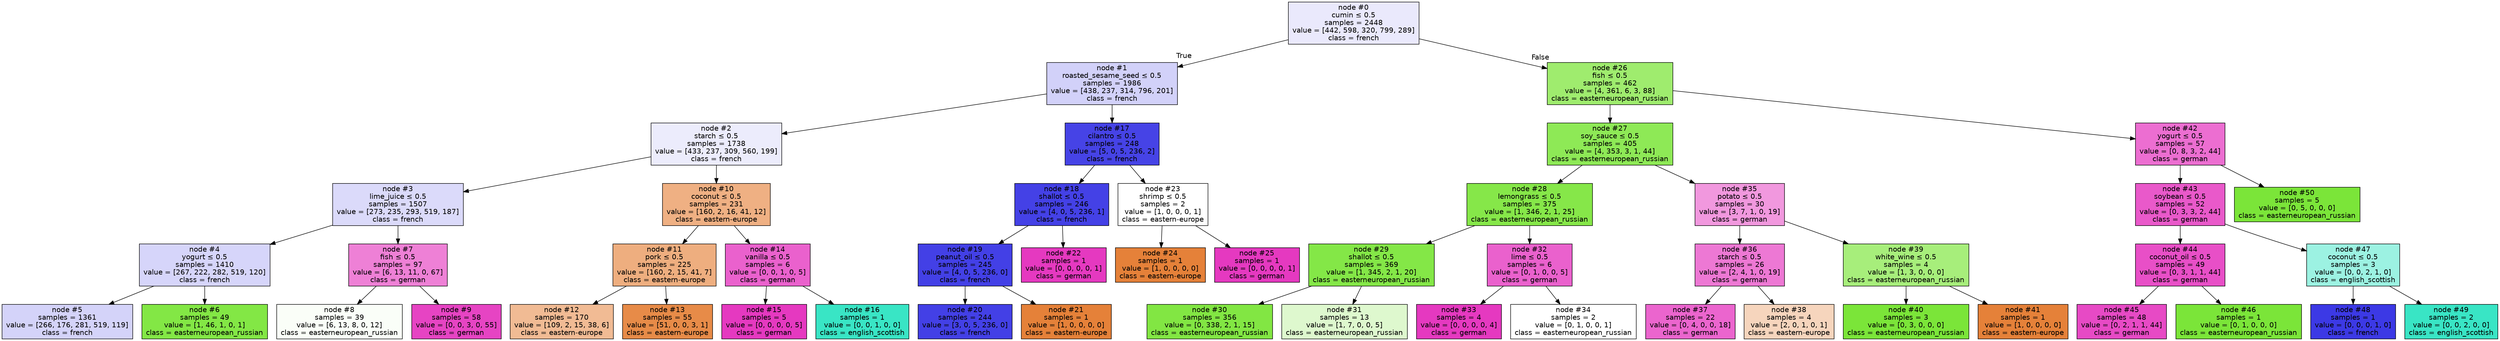 digraph Tree {
node [shape=box, style="filled", color="black", fontname="helvetica"] ;
edge [fontname="helvetica"] ;
0 [label=<node &#35;0<br/>cumin &le; 0.5<br/>samples = 2448<br/>value = [442, 598, 320, 799, 289]<br/>class = french>, fillcolor="#eae9fc"] ;
1 [label=<node &#35;1<br/>roasted_sesame_seed &le; 0.5<br/>samples = 1986<br/>value = [438, 237, 314, 796, 201]<br/>class = french>, fillcolor="#d2d1f9"] ;
0 -> 1 [labeldistance=2.5, labelangle=45, headlabel="True"] ;
2 [label=<node &#35;2<br/>starch &le; 0.5<br/>samples = 1738<br/>value = [433, 237, 309, 560, 199]<br/>class = french>, fillcolor="#ececfc"] ;
1 -> 2 ;
3 [label=<node &#35;3<br/>lime_juice &le; 0.5<br/>samples = 1507<br/>value = [273, 235, 293, 519, 187]<br/>class = french>, fillcolor="#dbdafa"] ;
2 -> 3 ;
4 [label=<node &#35;4<br/>yogurt &le; 0.5<br/>samples = 1410<br/>value = [267, 222, 282, 519, 120]<br/>class = french>, fillcolor="#d6d5fa"] ;
3 -> 4 ;
5 [label=<node &#35;5<br/>samples = 1361<br/>value = [266, 176, 281, 519, 119]<br/>class = french>, fillcolor="#d4d3f9"] ;
4 -> 5 ;
6 [label=<node &#35;6<br/>samples = 49<br/>value = [1, 46, 1, 0, 1]<br/>class = easterneuropean_russian>, fillcolor="#83e745"] ;
4 -> 6 ;
7 [label=<node &#35;7<br/>fish &le; 0.5<br/>samples = 97<br/>value = [6, 13, 11, 0, 67]<br/>class = german>, fillcolor="#ee80d6"] ;
3 -> 7 ;
8 [label=<node &#35;8<br/>samples = 39<br/>value = [6, 13, 8, 0, 12]<br/>class = easterneuropean_russian>, fillcolor="#fafef8"] ;
7 -> 8 ;
9 [label=<node &#35;9<br/>samples = 58<br/>value = [0, 0, 3, 0, 55]<br/>class = german>, fillcolor="#e644c3"] ;
7 -> 9 ;
10 [label=<node &#35;10<br/>coconut &le; 0.5<br/>samples = 231<br/>value = [160, 2, 16, 41, 12]<br/>class = eastern-europe>, fillcolor="#efb083"] ;
2 -> 10 ;
11 [label=<node &#35;11<br/>pork &le; 0.5<br/>samples = 225<br/>value = [160, 2, 15, 41, 7]<br/>class = eastern-europe>, fillcolor="#eeae7f"] ;
10 -> 11 ;
12 [label=<node &#35;12<br/>samples = 170<br/>value = [109, 2, 15, 38, 6]<br/>class = eastern-europe>, fillcolor="#f1bb94"] ;
11 -> 12 ;
13 [label=<node &#35;13<br/>samples = 55<br/>value = [51, 0, 0, 3, 1]<br/>class = eastern-europe>, fillcolor="#e78b48"] ;
11 -> 13 ;
14 [label=<node &#35;14<br/>vanilla &le; 0.5<br/>samples = 6<br/>value = [0, 0, 1, 0, 5]<br/>class = german>, fillcolor="#ea61cd"] ;
10 -> 14 ;
15 [label=<node &#35;15<br/>samples = 5<br/>value = [0, 0, 0, 0, 5]<br/>class = german>, fillcolor="#e539c0"] ;
14 -> 15 ;
16 [label=<node &#35;16<br/>samples = 1<br/>value = [0, 0, 1, 0, 0]<br/>class = english_scottish>, fillcolor="#39e5c5"] ;
14 -> 16 ;
17 [label=<node &#35;17<br/>cilantro &le; 0.5<br/>samples = 248<br/>value = [5, 0, 5, 236, 2]<br/>class = french>, fillcolor="#4643e6"] ;
1 -> 17 ;
18 [label=<node &#35;18<br/>shallot &le; 0.5<br/>samples = 246<br/>value = [4, 0, 5, 236, 1]<br/>class = french>, fillcolor="#4441e6"] ;
17 -> 18 ;
19 [label=<node &#35;19<br/>peanut_oil &le; 0.5<br/>samples = 245<br/>value = [4, 0, 5, 236, 0]<br/>class = french>, fillcolor="#4340e6"] ;
18 -> 19 ;
20 [label=<node &#35;20<br/>samples = 244<br/>value = [3, 0, 5, 236, 0]<br/>class = french>, fillcolor="#4340e6"] ;
19 -> 20 ;
21 [label=<node &#35;21<br/>samples = 1<br/>value = [1, 0, 0, 0, 0]<br/>class = eastern-europe>, fillcolor="#e58139"] ;
19 -> 21 ;
22 [label=<node &#35;22<br/>samples = 1<br/>value = [0, 0, 0, 0, 1]<br/>class = german>, fillcolor="#e539c0"] ;
18 -> 22 ;
23 [label=<node &#35;23<br/>shrimp &le; 0.5<br/>samples = 2<br/>value = [1, 0, 0, 0, 1]<br/>class = eastern-europe>, fillcolor="#ffffff"] ;
17 -> 23 ;
24 [label=<node &#35;24<br/>samples = 1<br/>value = [1, 0, 0, 0, 0]<br/>class = eastern-europe>, fillcolor="#e58139"] ;
23 -> 24 ;
25 [label=<node &#35;25<br/>samples = 1<br/>value = [0, 0, 0, 0, 1]<br/>class = german>, fillcolor="#e539c0"] ;
23 -> 25 ;
26 [label=<node &#35;26<br/>fish &le; 0.5<br/>samples = 462<br/>value = [4, 361, 6, 3, 88]<br/>class = easterneuropean_russian>, fillcolor="#9fec6e"] ;
0 -> 26 [labeldistance=2.5, labelangle=-45, headlabel="False"] ;
27 [label=<node &#35;27<br/>soy_sauce &le; 0.5<br/>samples = 405<br/>value = [4, 353, 3, 1, 44]<br/>class = easterneuropean_russian>, fillcolor="#8ee956"] ;
26 -> 27 ;
28 [label=<node &#35;28<br/>lemongrass &le; 0.5<br/>samples = 375<br/>value = [1, 346, 2, 1, 25]<br/>class = easterneuropean_russian>, fillcolor="#86e749"] ;
27 -> 28 ;
29 [label=<node &#35;29<br/>shallot &le; 0.5<br/>samples = 369<br/>value = [1, 345, 2, 1, 20]<br/>class = easterneuropean_russian>, fillcolor="#84e747"] ;
28 -> 29 ;
30 [label=<node &#35;30<br/>samples = 356<br/>value = [0, 338, 2, 1, 15]<br/>class = easterneuropean_russian>, fillcolor="#82e643"] ;
29 -> 30 ;
31 [label=<node &#35;31<br/>samples = 13<br/>value = [1, 7, 0, 0, 5]<br/>class = easterneuropean_russian>, fillcolor="#def8ce"] ;
29 -> 31 ;
32 [label=<node &#35;32<br/>lime &le; 0.5<br/>samples = 6<br/>value = [0, 1, 0, 0, 5]<br/>class = german>, fillcolor="#ea61cd"] ;
28 -> 32 ;
33 [label=<node &#35;33<br/>samples = 4<br/>value = [0, 0, 0, 0, 4]<br/>class = german>, fillcolor="#e539c0"] ;
32 -> 33 ;
34 [label=<node &#35;34<br/>samples = 2<br/>value = [0, 1, 0, 0, 1]<br/>class = easterneuropean_russian>, fillcolor="#ffffff"] ;
32 -> 34 ;
35 [label=<node &#35;35<br/>potato &le; 0.5<br/>samples = 30<br/>value = [3, 7, 1, 0, 19]<br/>class = german>, fillcolor="#f198de"] ;
27 -> 35 ;
36 [label=<node &#35;36<br/>starch &le; 0.5<br/>samples = 26<br/>value = [2, 4, 1, 0, 19]<br/>class = german>, fillcolor="#ed78d4"] ;
35 -> 36 ;
37 [label=<node &#35;37<br/>samples = 22<br/>value = [0, 4, 0, 0, 18]<br/>class = german>, fillcolor="#eb65ce"] ;
36 -> 37 ;
38 [label=<node &#35;38<br/>samples = 4<br/>value = [2, 0, 1, 0, 1]<br/>class = eastern-europe>, fillcolor="#f6d5bd"] ;
36 -> 38 ;
39 [label=<node &#35;39<br/>white_wine &le; 0.5<br/>samples = 4<br/>value = [1, 3, 0, 0, 0]<br/>class = easterneuropean_russian>, fillcolor="#a7ee7b"] ;
35 -> 39 ;
40 [label=<node &#35;40<br/>samples = 3<br/>value = [0, 3, 0, 0, 0]<br/>class = easterneuropean_russian>, fillcolor="#7be539"] ;
39 -> 40 ;
41 [label=<node &#35;41<br/>samples = 1<br/>value = [1, 0, 0, 0, 0]<br/>class = eastern-europe>, fillcolor="#e58139"] ;
39 -> 41 ;
42 [label=<node &#35;42<br/>yogurt &le; 0.5<br/>samples = 57<br/>value = [0, 8, 3, 2, 44]<br/>class = german>, fillcolor="#ec6ed1"] ;
26 -> 42 ;
43 [label=<node &#35;43<br/>soybean &le; 0.5<br/>samples = 52<br/>value = [0, 3, 3, 2, 44]<br/>class = german>, fillcolor="#e959ca"] ;
42 -> 43 ;
44 [label=<node &#35;44<br/>coconut_oil &le; 0.5<br/>samples = 49<br/>value = [0, 3, 1, 1, 44]<br/>class = german>, fillcolor="#e84fc7"] ;
43 -> 44 ;
45 [label=<node &#35;45<br/>samples = 48<br/>value = [0, 2, 1, 1, 44]<br/>class = german>, fillcolor="#e74ac5"] ;
44 -> 45 ;
46 [label=<node &#35;46<br/>samples = 1<br/>value = [0, 1, 0, 0, 0]<br/>class = easterneuropean_russian>, fillcolor="#7be539"] ;
44 -> 46 ;
47 [label=<node &#35;47<br/>coconut &le; 0.5<br/>samples = 3<br/>value = [0, 0, 2, 1, 0]<br/>class = english_scottish>, fillcolor="#9cf2e2"] ;
43 -> 47 ;
48 [label=<node &#35;48<br/>samples = 1<br/>value = [0, 0, 0, 1, 0]<br/>class = french>, fillcolor="#3c39e5"] ;
47 -> 48 ;
49 [label=<node &#35;49<br/>samples = 2<br/>value = [0, 0, 2, 0, 0]<br/>class = english_scottish>, fillcolor="#39e5c5"] ;
47 -> 49 ;
50 [label=<node &#35;50<br/>samples = 5<br/>value = [0, 5, 0, 0, 0]<br/>class = easterneuropean_russian>, fillcolor="#7be539"] ;
42 -> 50 ;
}